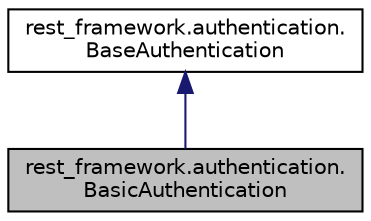 digraph "rest_framework.authentication.BasicAuthentication"
{
 // LATEX_PDF_SIZE
  edge [fontname="Helvetica",fontsize="10",labelfontname="Helvetica",labelfontsize="10"];
  node [fontname="Helvetica",fontsize="10",shape=record];
  Node1 [label="rest_framework.authentication.\lBasicAuthentication",height=0.2,width=0.4,color="black", fillcolor="grey75", style="filled", fontcolor="black",tooltip=" "];
  Node2 -> Node1 [dir="back",color="midnightblue",fontsize="10",style="solid"];
  Node2 [label="rest_framework.authentication.\lBaseAuthentication",height=0.2,width=0.4,color="black", fillcolor="white", style="filled",URL="$classrest__framework_1_1authentication_1_1_base_authentication.html",tooltip=" "];
}
